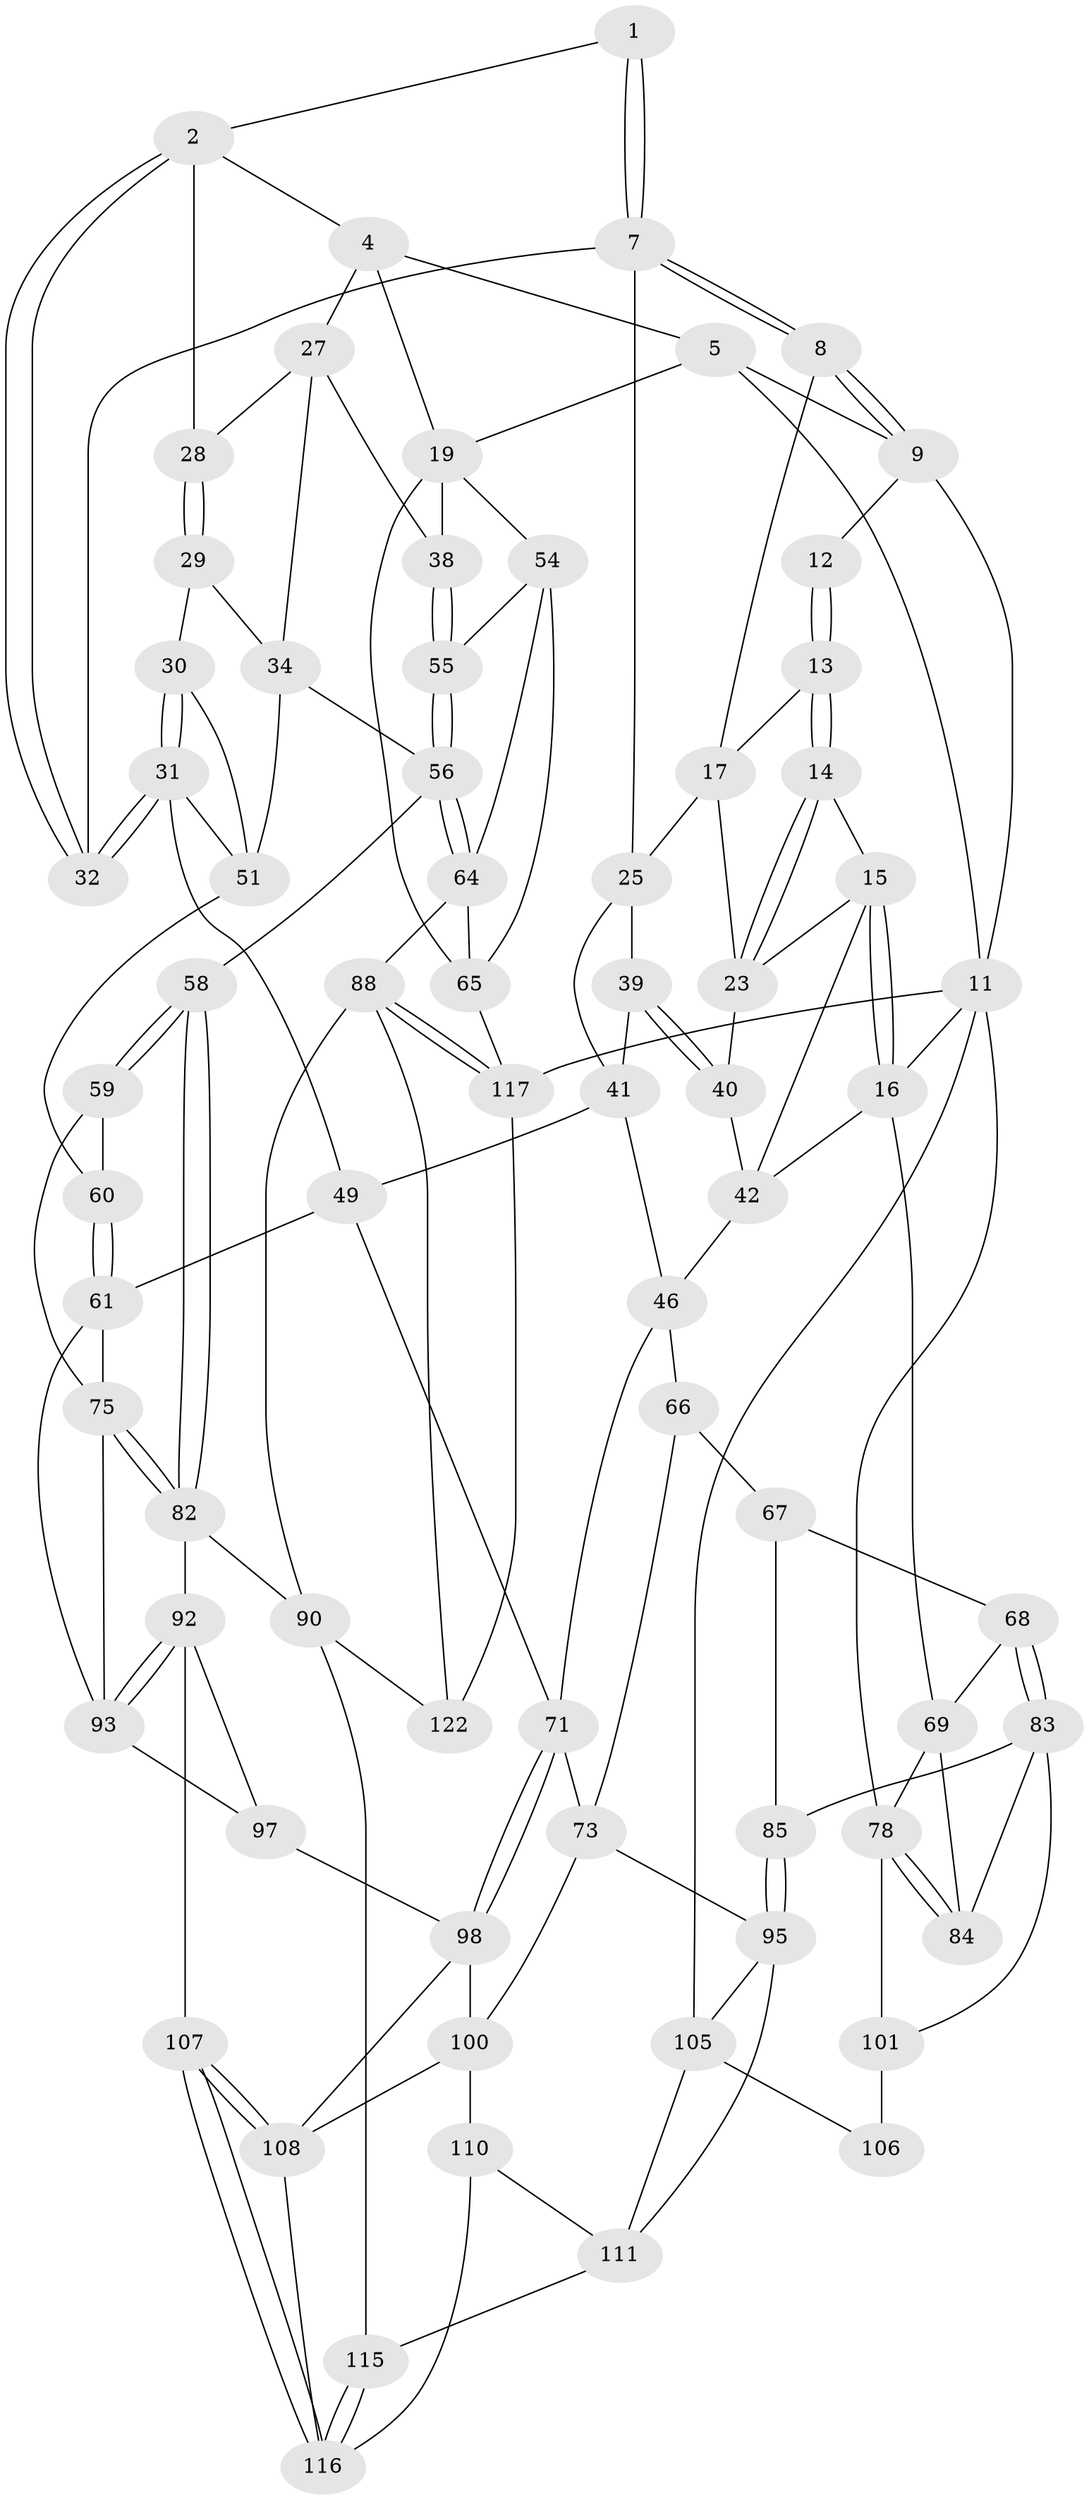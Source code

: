 // Generated by graph-tools (version 1.1) at 2025/52/02/27/25 19:52:41]
// undirected, 72 vertices, 158 edges
graph export_dot {
graph [start="1"]
  node [color=gray90,style=filled];
  1 [pos="+0.32525050187748045+0"];
  2 [pos="+0.47378061333190447+0.14748275158854915",super="+3"];
  4 [pos="+0.6758300775104681+0",super="+21"];
  5 [pos="+0.6780000213514055+0",super="+6"];
  7 [pos="+0.38921468463334047+0.21952010006208364",super="+24"];
  8 [pos="+0.301397485499993+0.1290891591469154"];
  9 [pos="+0.21332637575699245+0",super="+10"];
  11 [pos="+0+0",super="+80"];
  12 [pos="+0.21273379196979697+0"];
  13 [pos="+0.1423957390673206+0.13536070907242095",super="+18"];
  14 [pos="+0.13538021724153282+0.14394193079333595"];
  15 [pos="+0.06934363283703301+0.1685025720357912",super="+37"];
  16 [pos="+0+0.10658111430829495",super="+43"];
  17 [pos="+0.2195184005890099+0.15328390441862086",super="+22"];
  19 [pos="+1+0.08050045658718827",super="+20"];
  23 [pos="+0.1943524461120103+0.21198660540653297",super="+36"];
  25 [pos="+0.26579711813308693+0.22847632989051303",super="+26"];
  27 [pos="+0.7464762466060236+0.14600689135151632",super="+33"];
  28 [pos="+0.6490294685131235+0.06516152144858944"];
  29 [pos="+0.6510851108573945+0.16678522402715198",super="+35"];
  30 [pos="+0.5658489658985568+0.30243280462050687",super="+50"];
  31 [pos="+0.4265906984297087+0.307171237836121",super="+48"];
  32 [pos="+0.408957660326402+0.23553182385372012"];
  34 [pos="+0.7689988785102814+0.3232186372188011",super="+53"];
  38 [pos="+0.8266911531213929+0.3120329998999267"];
  39 [pos="+0.2155774347135193+0.27237325584898275"];
  40 [pos="+0.15904182812956275+0.28895658311957817"];
  41 [pos="+0.22602096684272843+0.30953392757082593",super="+45"];
  42 [pos="+0+0.4054091014439349",super="+44"];
  46 [pos="+0.2092099198221706+0.47023252288026185",super="+47"];
  49 [pos="+0.3524974919323479+0.4295848268822046",super="+62"];
  51 [pos="+0.6418349988829893+0.42578409840558",super="+52"];
  54 [pos="+1+0.34927186557469464",super="+63"];
  55 [pos="+0.9084041666705044+0.4124582515598115"];
  56 [pos="+0.873998216542394+0.6157682977410682",super="+57"];
  58 [pos="+0.732816586422566+0.5887564352329626"];
  59 [pos="+0.6121760751136279+0.5502580900104599"];
  60 [pos="+0.6049299674281539+0.5468445379191607"];
  61 [pos="+0.489423633421555+0.630764455848664",super="+77"];
  64 [pos="+0.9147724975613433+0.6604162256318226",super="+87"];
  65 [pos="+1+0.8913319082491652",super="+113"];
  66 [pos="+0.15210995489944643+0.5547373233305676",super="+74"];
  67 [pos="+0.09686864652574546+0.6275163658674011",super="+81"];
  68 [pos="+0.060161585935138366+0.6415546150398272"];
  69 [pos="+0.035531398671553485+0.6398302535657598",super="+70"];
  71 [pos="+0.3463911872619366+0.6733057251920147",super="+72"];
  73 [pos="+0.22946215013799937+0.7083076537793425",super="+94"];
  75 [pos="+0.6073851499446843+0.6764953658636534",super="+76"];
  78 [pos="+0+0.7231308905315524",super="+79"];
  82 [pos="+0.671558859574433+0.6846028469023647",super="+91"];
  83 [pos="+0.05998202259664153+0.7391295384693144",super="+86"];
  84 [pos="+0.021745665630714315+0.7308193097405015"];
  85 [pos="+0.12732211513000546+0.7573508727510069"];
  88 [pos="+0.8140866121730799+0.8408332305682676",super="+89"];
  90 [pos="+0.6882613035838283+0.8607406297492992",super="+114"];
  92 [pos="+0.6512829121575919+0.8279308624792365",super="+103"];
  93 [pos="+0.6131895572901928+0.7934969298344526",super="+96"];
  95 [pos="+0.19172529522491374+0.7822015083284503",super="+104"];
  97 [pos="+0.46673388351116146+0.75537077454793"];
  98 [pos="+0.35675797599755404+0.7625756451891377",super="+99"];
  100 [pos="+0.29325101386777075+0.7981481404152051",super="+109"];
  101 [pos="+0.07708178782793494+0.7817196688826766",super="+102"];
  105 [pos="+0.12760308533246265+0.9013275136203984",super="+118"];
  106 [pos="+0.08648245900536809+0.8637681273306067"];
  107 [pos="+0.4584273480380346+0.8934101615634686"];
  108 [pos="+0.35365783479278357+0.8300232459630343",super="+112"];
  110 [pos="+0.1957406415431265+0.9194205154660066"];
  111 [pos="+0.18415460021202532+0.9187335461709115",super="+120"];
  115 [pos="+0.4539950210206972+1"];
  116 [pos="+0.44241800078198873+1",super="+119"];
  117 [pos="+0.9263269827621623+1",super="+121"];
  122 [pos="+0.7910974605190703+1"];
  1 -- 2;
  1 -- 7;
  1 -- 7;
  2 -- 32;
  2 -- 32;
  2 -- 4;
  2 -- 28;
  4 -- 5;
  4 -- 27;
  4 -- 19;
  5 -- 11;
  5 -- 19;
  5 -- 9;
  7 -- 8;
  7 -- 8;
  7 -- 32;
  7 -- 25;
  8 -- 9;
  8 -- 9;
  8 -- 17;
  9 -- 12;
  9 -- 11;
  11 -- 16;
  11 -- 117;
  11 -- 78;
  11 -- 105;
  12 -- 13 [weight=2];
  12 -- 13;
  13 -- 14;
  13 -- 14;
  13 -- 17;
  14 -- 15;
  14 -- 23;
  14 -- 23;
  15 -- 16;
  15 -- 16;
  15 -- 42;
  15 -- 23;
  16 -- 42;
  16 -- 69;
  17 -- 23;
  17 -- 25;
  19 -- 54;
  19 -- 65;
  19 -- 38;
  23 -- 40;
  25 -- 41;
  25 -- 39;
  27 -- 28;
  27 -- 34;
  27 -- 38;
  28 -- 29;
  28 -- 29;
  29 -- 30 [weight=2];
  29 -- 34;
  30 -- 31;
  30 -- 31;
  30 -- 51;
  31 -- 32;
  31 -- 32;
  31 -- 49;
  31 -- 51;
  34 -- 51;
  34 -- 56;
  38 -- 55;
  38 -- 55;
  39 -- 40;
  39 -- 40;
  39 -- 41;
  40 -- 42;
  41 -- 46;
  41 -- 49;
  42 -- 46;
  46 -- 71;
  46 -- 66;
  49 -- 61;
  49 -- 71;
  51 -- 60;
  54 -- 55;
  54 -- 64;
  54 -- 65;
  55 -- 56;
  55 -- 56;
  56 -- 64;
  56 -- 64;
  56 -- 58;
  58 -- 59;
  58 -- 59;
  58 -- 82;
  58 -- 82;
  59 -- 60;
  59 -- 75;
  60 -- 61;
  60 -- 61;
  61 -- 75;
  61 -- 93;
  64 -- 88;
  64 -- 65;
  65 -- 117 [weight=2];
  66 -- 67 [weight=2];
  66 -- 73;
  67 -- 68;
  67 -- 85;
  68 -- 69;
  68 -- 83;
  68 -- 83;
  69 -- 84;
  69 -- 78;
  71 -- 98;
  71 -- 98;
  71 -- 73;
  73 -- 100;
  73 -- 95;
  75 -- 82;
  75 -- 82;
  75 -- 93;
  78 -- 84;
  78 -- 84;
  78 -- 101;
  82 -- 90;
  82 -- 92;
  83 -- 84;
  83 -- 101;
  83 -- 85;
  85 -- 95;
  85 -- 95;
  88 -- 117;
  88 -- 117;
  88 -- 90;
  88 -- 122;
  90 -- 115;
  90 -- 122;
  92 -- 93;
  92 -- 93;
  92 -- 97;
  92 -- 107;
  93 -- 97;
  95 -- 105;
  95 -- 111;
  97 -- 98;
  98 -- 100;
  98 -- 108;
  100 -- 110;
  100 -- 108;
  101 -- 106 [weight=2];
  105 -- 106;
  105 -- 111;
  107 -- 108;
  107 -- 108;
  107 -- 116;
  107 -- 116;
  108 -- 116;
  110 -- 111;
  110 -- 116;
  111 -- 115;
  115 -- 116;
  115 -- 116;
  117 -- 122;
}
